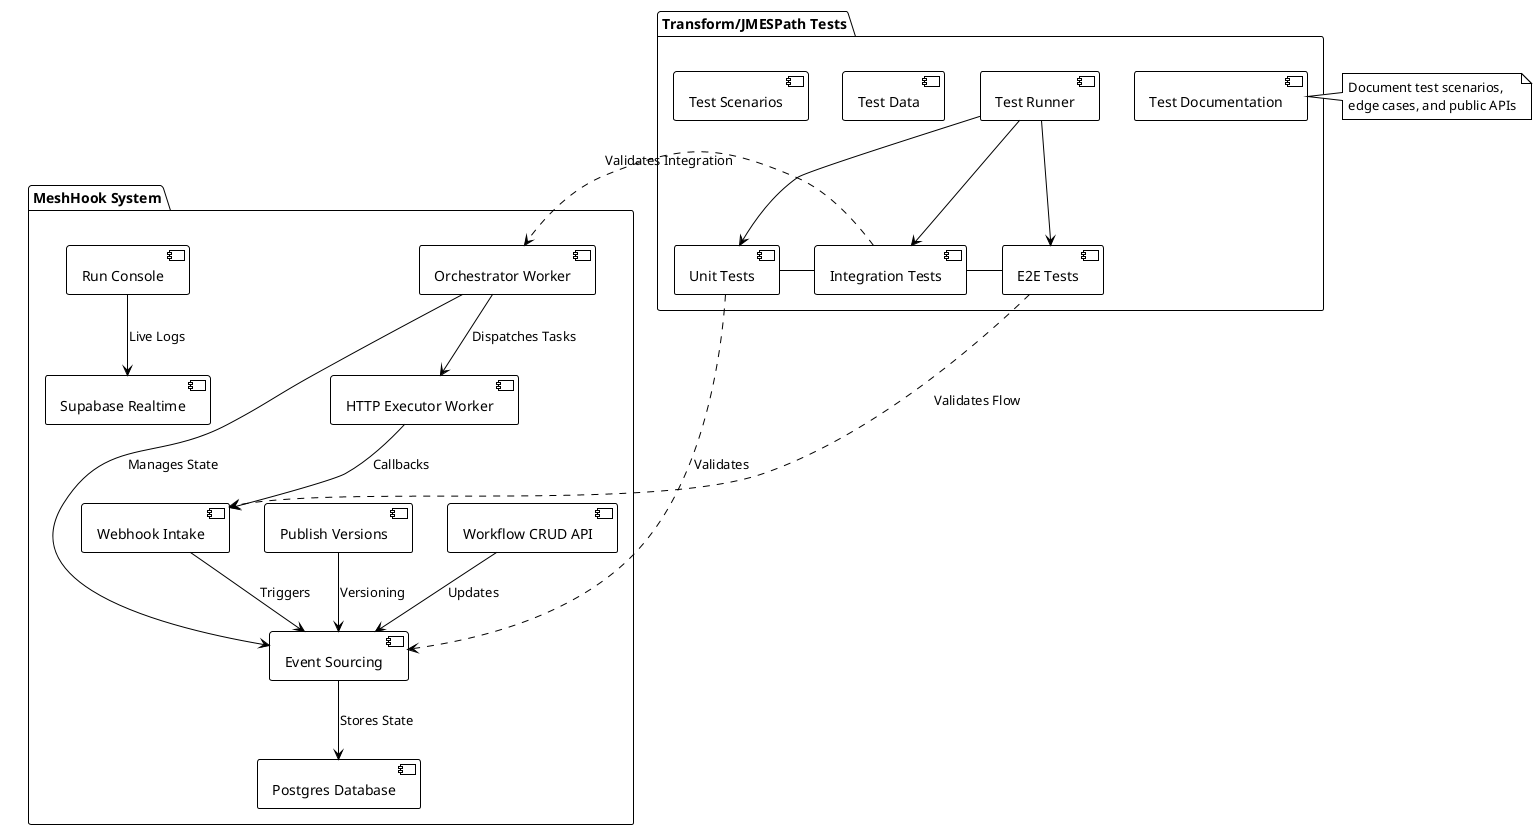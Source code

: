 @startuml
!theme plain

package "MeshHook System" {
    [Webhook Intake] 
    [Workflow CRUD API] 
    [Publish Versions] 
    [Run Console] 
    [Event Sourcing] 
    [Supabase Realtime]
    [Postgres Database]
    [Orchestrator Worker]
    [HTTP Executor Worker]
}

package "Transform/JMESPath Tests" {
    [Unit Tests] - [Integration Tests] 
    [Integration Tests] - [E2E Tests]
    [Test Runner]
    [Test Data]
    [Test Scenarios]
    [Test Documentation]
}

[Webhook Intake] --> [Event Sourcing]: Triggers
[Workflow CRUD API] --> [Event Sourcing]: Updates
[Publish Versions] --> [Event Sourcing]: Versioning
[Run Console] --> [Supabase Realtime]: Live Logs
[Event Sourcing] --> [Postgres Database]: Stores State
[Orchestrator Worker] --> [HTTP Executor Worker]: Dispatches Tasks
[Orchestrator Worker] --> [Event Sourcing]: Manages State
[HTTP Executor Worker] --> [Webhook Intake]: Callbacks

' Integration with existing components
[Test Runner] --> [Unit Tests]
[Test Runner] --> [Integration Tests]
[Test Runner] --> [E2E Tests]

[Unit Tests] .right.> [Event Sourcing]: Validates
[Integration Tests] .right.> [Orchestrator Worker]: Validates Integration
[E2E Tests] .right.> [Webhook Intake]: Validates Flow

note right of [Test Documentation]
  Document test scenarios,
  edge cases, and public APIs
end note

@enduml